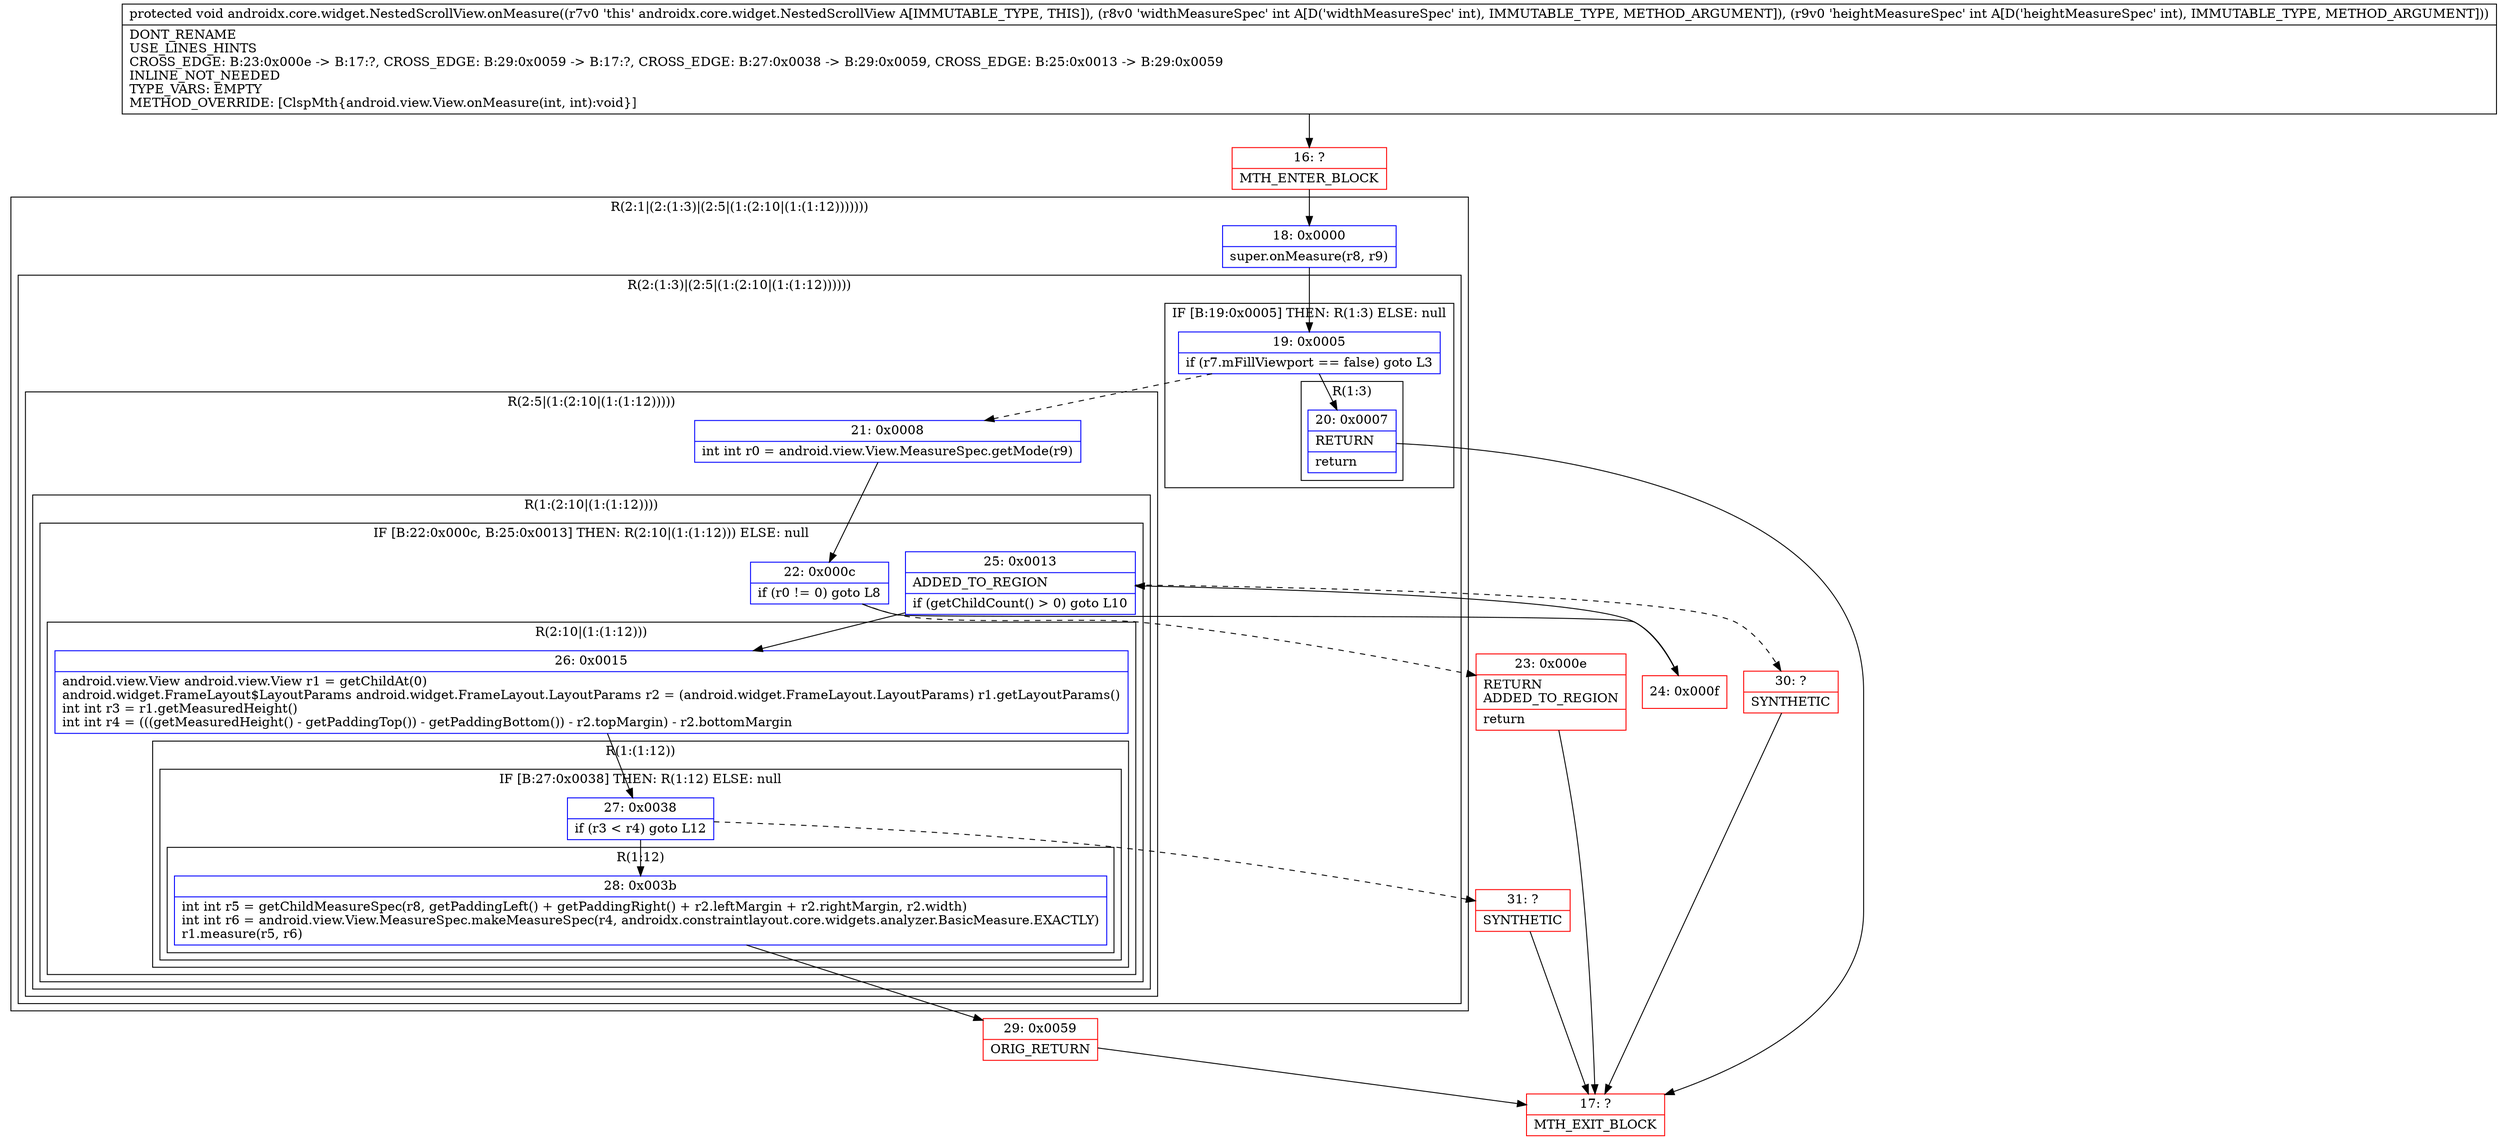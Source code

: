 digraph "CFG forandroidx.core.widget.NestedScrollView.onMeasure(II)V" {
subgraph cluster_Region_2135981744 {
label = "R(2:1|(2:(1:3)|(2:5|(1:(2:10|(1:(1:12)))))))";
node [shape=record,color=blue];
Node_18 [shape=record,label="{18\:\ 0x0000|super.onMeasure(r8, r9)\l}"];
subgraph cluster_Region_557830848 {
label = "R(2:(1:3)|(2:5|(1:(2:10|(1:(1:12))))))";
node [shape=record,color=blue];
subgraph cluster_IfRegion_1075767886 {
label = "IF [B:19:0x0005] THEN: R(1:3) ELSE: null";
node [shape=record,color=blue];
Node_19 [shape=record,label="{19\:\ 0x0005|if (r7.mFillViewport == false) goto L3\l}"];
subgraph cluster_Region_443481536 {
label = "R(1:3)";
node [shape=record,color=blue];
Node_20 [shape=record,label="{20\:\ 0x0007|RETURN\l|return\l}"];
}
}
subgraph cluster_Region_582355752 {
label = "R(2:5|(1:(2:10|(1:(1:12)))))";
node [shape=record,color=blue];
Node_21 [shape=record,label="{21\:\ 0x0008|int int r0 = android.view.View.MeasureSpec.getMode(r9)\l}"];
subgraph cluster_Region_1714922947 {
label = "R(1:(2:10|(1:(1:12))))";
node [shape=record,color=blue];
subgraph cluster_IfRegion_1914833112 {
label = "IF [B:22:0x000c, B:25:0x0013] THEN: R(2:10|(1:(1:12))) ELSE: null";
node [shape=record,color=blue];
Node_22 [shape=record,label="{22\:\ 0x000c|if (r0 != 0) goto L8\l}"];
Node_25 [shape=record,label="{25\:\ 0x0013|ADDED_TO_REGION\l|if (getChildCount() \> 0) goto L10\l}"];
subgraph cluster_Region_1031644036 {
label = "R(2:10|(1:(1:12)))";
node [shape=record,color=blue];
Node_26 [shape=record,label="{26\:\ 0x0015|android.view.View android.view.View r1 = getChildAt(0)\landroid.widget.FrameLayout$LayoutParams android.widget.FrameLayout.LayoutParams r2 = (android.widget.FrameLayout.LayoutParams) r1.getLayoutParams()\lint int r3 = r1.getMeasuredHeight()\lint int r4 = (((getMeasuredHeight() \- getPaddingTop()) \- getPaddingBottom()) \- r2.topMargin) \- r2.bottomMargin\l}"];
subgraph cluster_Region_968999447 {
label = "R(1:(1:12))";
node [shape=record,color=blue];
subgraph cluster_IfRegion_450718004 {
label = "IF [B:27:0x0038] THEN: R(1:12) ELSE: null";
node [shape=record,color=blue];
Node_27 [shape=record,label="{27\:\ 0x0038|if (r3 \< r4) goto L12\l}"];
subgraph cluster_Region_144755779 {
label = "R(1:12)";
node [shape=record,color=blue];
Node_28 [shape=record,label="{28\:\ 0x003b|int int r5 = getChildMeasureSpec(r8, getPaddingLeft() + getPaddingRight() + r2.leftMargin + r2.rightMargin, r2.width)\lint int r6 = android.view.View.MeasureSpec.makeMeasureSpec(r4, androidx.constraintlayout.core.widgets.analyzer.BasicMeasure.EXACTLY)\lr1.measure(r5, r6)\l}"];
}
}
}
}
}
}
}
}
}
Node_16 [shape=record,color=red,label="{16\:\ ?|MTH_ENTER_BLOCK\l}"];
Node_17 [shape=record,color=red,label="{17\:\ ?|MTH_EXIT_BLOCK\l}"];
Node_23 [shape=record,color=red,label="{23\:\ 0x000e|RETURN\lADDED_TO_REGION\l|return\l}"];
Node_24 [shape=record,color=red,label="{24\:\ 0x000f}"];
Node_29 [shape=record,color=red,label="{29\:\ 0x0059|ORIG_RETURN\l}"];
Node_31 [shape=record,color=red,label="{31\:\ ?|SYNTHETIC\l}"];
Node_30 [shape=record,color=red,label="{30\:\ ?|SYNTHETIC\l}"];
MethodNode[shape=record,label="{protected void androidx.core.widget.NestedScrollView.onMeasure((r7v0 'this' androidx.core.widget.NestedScrollView A[IMMUTABLE_TYPE, THIS]), (r8v0 'widthMeasureSpec' int A[D('widthMeasureSpec' int), IMMUTABLE_TYPE, METHOD_ARGUMENT]), (r9v0 'heightMeasureSpec' int A[D('heightMeasureSpec' int), IMMUTABLE_TYPE, METHOD_ARGUMENT]))  | DONT_RENAME\lUSE_LINES_HINTS\lCROSS_EDGE: B:23:0x000e \-\> B:17:?, CROSS_EDGE: B:29:0x0059 \-\> B:17:?, CROSS_EDGE: B:27:0x0038 \-\> B:29:0x0059, CROSS_EDGE: B:25:0x0013 \-\> B:29:0x0059\lINLINE_NOT_NEEDED\lTYPE_VARS: EMPTY\lMETHOD_OVERRIDE: [ClspMth\{android.view.View.onMeasure(int, int):void\}]\l}"];
MethodNode -> Node_16;Node_18 -> Node_19;
Node_19 -> Node_20;
Node_19 -> Node_21[style=dashed];
Node_20 -> Node_17;
Node_21 -> Node_22;
Node_22 -> Node_23[style=dashed];
Node_22 -> Node_24;
Node_25 -> Node_26;
Node_25 -> Node_30[style=dashed];
Node_26 -> Node_27;
Node_27 -> Node_28;
Node_27 -> Node_31[style=dashed];
Node_28 -> Node_29;
Node_16 -> Node_18;
Node_23 -> Node_17;
Node_24 -> Node_25;
Node_29 -> Node_17;
Node_31 -> Node_17;
Node_30 -> Node_17;
}

